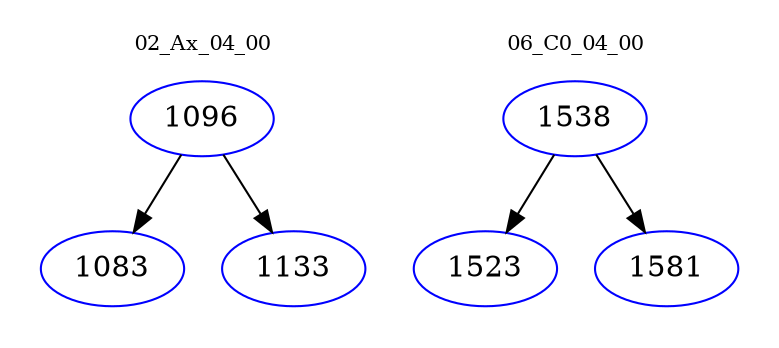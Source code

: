digraph{
subgraph cluster_0 {
color = white
label = "02_Ax_04_00";
fontsize=10;
T0_1096 [label="1096", color="blue"]
T0_1096 -> T0_1083 [color="black"]
T0_1083 [label="1083", color="blue"]
T0_1096 -> T0_1133 [color="black"]
T0_1133 [label="1133", color="blue"]
}
subgraph cluster_1 {
color = white
label = "06_C0_04_00";
fontsize=10;
T1_1538 [label="1538", color="blue"]
T1_1538 -> T1_1523 [color="black"]
T1_1523 [label="1523", color="blue"]
T1_1538 -> T1_1581 [color="black"]
T1_1581 [label="1581", color="blue"]
}
}
